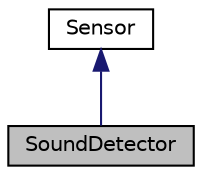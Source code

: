 digraph "SoundDetector"
{
 // INTERACTIVE_SVG=YES
 // LATEX_PDF_SIZE
  edge [fontname="Helvetica",fontsize="10",labelfontname="Helvetica",labelfontsize="10"];
  node [fontname="Helvetica",fontsize="10",shape=record];
  Node0 [label="SoundDetector",height=0.2,width=0.4,color="black", fillcolor="grey75", style="filled", fontcolor="black",tooltip="the sound detector class, extends Sensor"];
  Node1 -> Node0 [dir="back",color="midnightblue",fontsize="10",style="solid",fontname="Helvetica"];
  Node1 [label="Sensor",height=0.2,width=0.4,color="black", fillcolor="white", style="filled",URL="$class_sensor.html",tooltip="the C++ Sensor object"];
}
